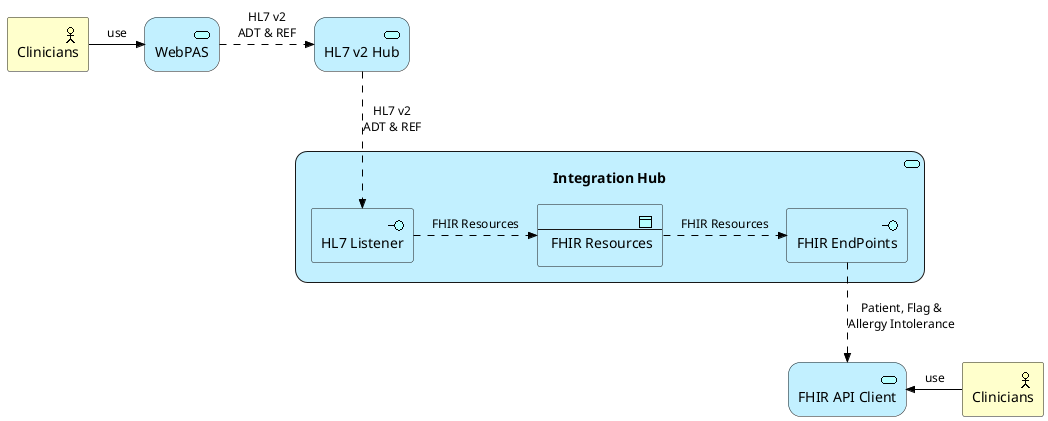 @startuml

!include <archimate/Archimate>

skinparam <<verb>> {
roundCorner 25
}

sprite $aService jar:archimate/application-service
sprite $aComponent jar:archimate/application-component

Business_Actor(AC1, "Clinicians")
Business_Actor(AC2, "Clinicians")
Application_Service(PAS, "WebPAS")
Application_Service(HL7, "HL7 v2 Hub")
Application_Service(CLIENT, "FHIR API Client")


' Manufacture a pretend ApplicationService ...
rectangle "Integration Hub" as HUB <<$aService>> <<verb>> #Application {
  Application_Interface(Listener, "HL7 Listener")
  Application_DataObject(Repo, "FHIR Resources")
  Application_Interface(APIs, "FHIR EndPoints")
}


' Rel_Composition_Up(Listener, HUB, "")
' Rel_Composition_Up(Repo, HUB, "")
' Rel_Composition_Up(APIs, HUB, "")

Rel_Triggering_Right(AC1, PAS, "use")
Rel_Triggering_Left(AC2, CLIENT, "use")

Rel_Flow_Right(PAS, HL7, "HL7 v2\nADT & REF")
Rel_Flow(HL7, Listener, "HL7 v2\nADT & REF")
Rel_Flow_Right(Listener, Repo, "FHIR Resources")
Rel_Flow_Right(Repo, APIs, "FHIR Resources")

Rel_Flow(APIs, CLIENT, "Patient, Flag &\nAllergy Intolerance")

@enduml
